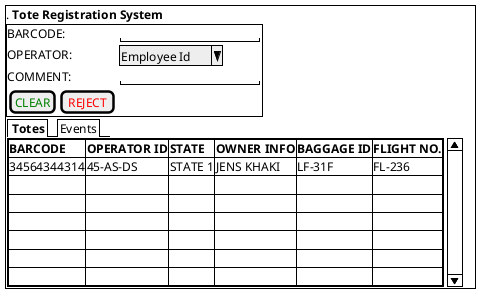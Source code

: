 @startsalt Tote Registration System
!startsub TRS
{+
    . <b>Tote Registration System
    {+
    BARCODE:     | "                 "
    OPERATOR:    | ^Employee Id^
    COMMENT:     | "                 "
    {[<color:green>CLEAR] | [<color:red>REJECT]}
    }
    {
        {/ <b> Totes | Events }
        {SI
            {#
                <b>BARCODE | <b>OPERATOR ID | <b>STATE | <b>OWNER INFO | <b>BAGGAGE ID | <b>FLIGHT NO.
                34564344314 | 45-AS-DS | STATE 1  | JENS KHAKI | LF-31F | FL-236
                . | . | . | . | . | . 
                . | . | . | . | . | . 
                . | . | . | . | . | . 
                . | . | . | . | . | . 
                . | . | . | . | . | . 
                . | . | . | . | . | . 
            }
        }
    }
}
!endsub
@endsalt